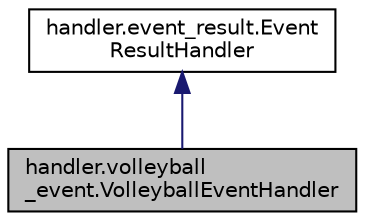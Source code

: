 digraph "handler.volleyball_event.VolleyballEventHandler"
{
  edge [fontname="Helvetica",fontsize="10",labelfontname="Helvetica",labelfontsize="10"];
  node [fontname="Helvetica",fontsize="10",shape=record];
  Node0 [label="handler.volleyball\l_event.VolleyballEventHandler",height=0.2,width=0.4,color="black", fillcolor="grey75", style="filled", fontcolor="black"];
  Node1 -> Node0 [dir="back",color="midnightblue",fontsize="10",style="solid",fontname="Helvetica"];
  Node1 [label="handler.event_result.Event\lResultHandler",height=0.2,width=0.4,color="black", fillcolor="white", style="filled",URL="$classhandler_1_1event__result_1_1_event_result_handler.html"];
}
